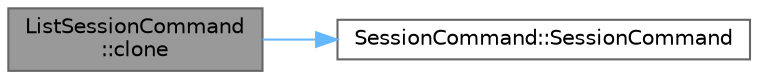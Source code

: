 digraph "ListSessionCommand::clone"
{
 // INTERACTIVE_SVG=YES
 // LATEX_PDF_SIZE
  bgcolor="transparent";
  edge [fontname=Helvetica,fontsize=10,labelfontname=Helvetica,labelfontsize=10];
  node [fontname=Helvetica,fontsize=10,shape=box,height=0.2,width=0.4];
  rankdir="LR";
  Node1 [id="Node000001",label="ListSessionCommand\l::clone",height=0.2,width=0.4,color="gray40", fillcolor="grey60", style="filled", fontcolor="black",tooltip="Creates a polymorphic copy of the session command."];
  Node1 -> Node2 [id="edge1_Node000001_Node000002",color="steelblue1",style="solid",tooltip=" "];
  Node2 [id="Node000002",label="SessionCommand::SessionCommand",height=0.2,width=0.4,color="grey40", fillcolor="white", style="filled",URL="$class_session_command.html#aab91b4e68e1ae3e8a47d345b0b5db795",tooltip=" "];
}
